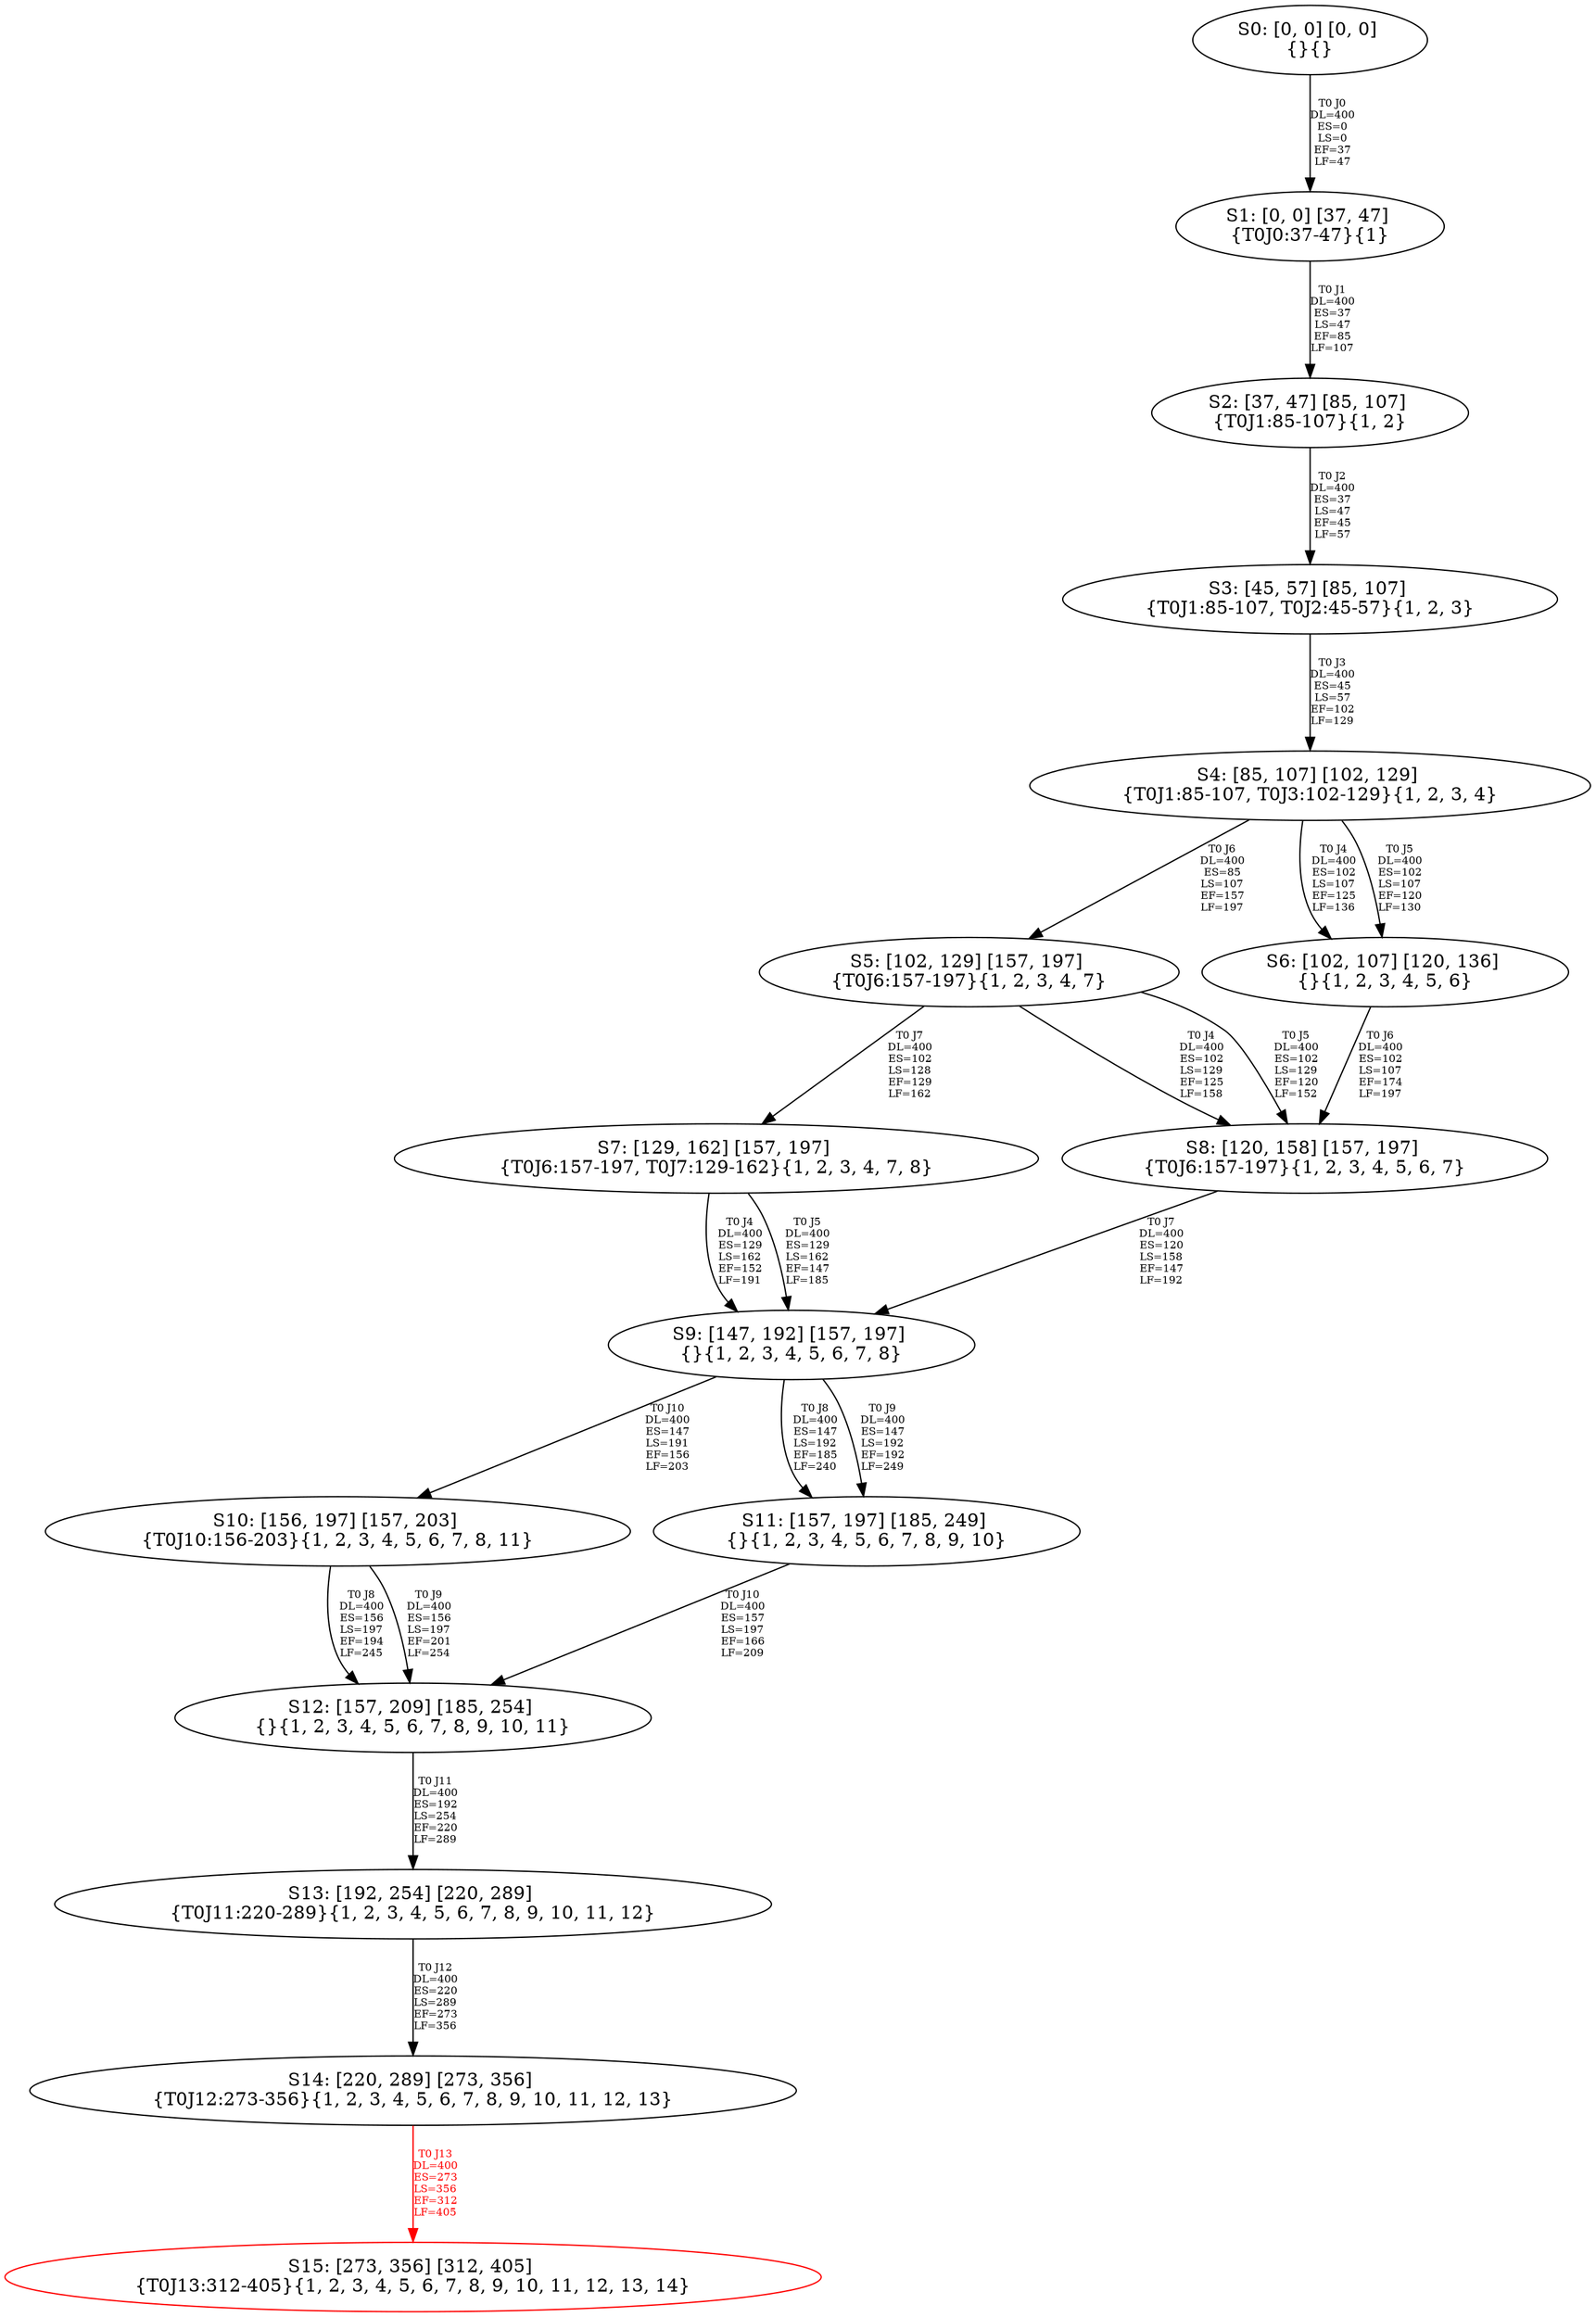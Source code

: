 digraph {
	S0[label="S0: [0, 0] [0, 0] \n{}{}"];
	S1[label="S1: [0, 0] [37, 47] \n{T0J0:37-47}{1}"];
	S2[label="S2: [37, 47] [85, 107] \n{T0J1:85-107}{1, 2}"];
	S3[label="S3: [45, 57] [85, 107] \n{T0J1:85-107, T0J2:45-57}{1, 2, 3}"];
	S4[label="S4: [85, 107] [102, 129] \n{T0J1:85-107, T0J3:102-129}{1, 2, 3, 4}"];
	S5[label="S5: [102, 129] [157, 197] \n{T0J6:157-197}{1, 2, 3, 4, 7}"];
	S6[label="S6: [102, 107] [120, 136] \n{}{1, 2, 3, 4, 5, 6}"];
	S7[label="S7: [129, 162] [157, 197] \n{T0J6:157-197, T0J7:129-162}{1, 2, 3, 4, 7, 8}"];
	S8[label="S8: [120, 158] [157, 197] \n{T0J6:157-197}{1, 2, 3, 4, 5, 6, 7}"];
	S9[label="S9: [147, 192] [157, 197] \n{}{1, 2, 3, 4, 5, 6, 7, 8}"];
	S10[label="S10: [156, 197] [157, 203] \n{T0J10:156-203}{1, 2, 3, 4, 5, 6, 7, 8, 11}"];
	S11[label="S11: [157, 197] [185, 249] \n{}{1, 2, 3, 4, 5, 6, 7, 8, 9, 10}"];
	S12[label="S12: [157, 209] [185, 254] \n{}{1, 2, 3, 4, 5, 6, 7, 8, 9, 10, 11}"];
	S13[label="S13: [192, 254] [220, 289] \n{T0J11:220-289}{1, 2, 3, 4, 5, 6, 7, 8, 9, 10, 11, 12}"];
	S14[label="S14: [220, 289] [273, 356] \n{T0J12:273-356}{1, 2, 3, 4, 5, 6, 7, 8, 9, 10, 11, 12, 13}"];
	S15[label="S15: [273, 356] [312, 405] \n{T0J13:312-405}{1, 2, 3, 4, 5, 6, 7, 8, 9, 10, 11, 12, 13, 14}"];
	S0 -> S1[label="T0 J0\nDL=400\nES=0\nLS=0\nEF=37\nLF=47",fontsize=8];
	S1 -> S2[label="T0 J1\nDL=400\nES=37\nLS=47\nEF=85\nLF=107",fontsize=8];
	S2 -> S3[label="T0 J2\nDL=400\nES=37\nLS=47\nEF=45\nLF=57",fontsize=8];
	S3 -> S4[label="T0 J3\nDL=400\nES=45\nLS=57\nEF=102\nLF=129",fontsize=8];
	S4 -> S6[label="T0 J4\nDL=400\nES=102\nLS=107\nEF=125\nLF=136",fontsize=8];
	S4 -> S6[label="T0 J5\nDL=400\nES=102\nLS=107\nEF=120\nLF=130",fontsize=8];
	S4 -> S5[label="T0 J6\nDL=400\nES=85\nLS=107\nEF=157\nLF=197",fontsize=8];
	S5 -> S8[label="T0 J4\nDL=400\nES=102\nLS=129\nEF=125\nLF=158",fontsize=8];
	S5 -> S8[label="T0 J5\nDL=400\nES=102\nLS=129\nEF=120\nLF=152",fontsize=8];
	S5 -> S7[label="T0 J7\nDL=400\nES=102\nLS=128\nEF=129\nLF=162",fontsize=8];
	S6 -> S8[label="T0 J6\nDL=400\nES=102\nLS=107\nEF=174\nLF=197",fontsize=8];
	S7 -> S9[label="T0 J4\nDL=400\nES=129\nLS=162\nEF=152\nLF=191",fontsize=8];
	S7 -> S9[label="T0 J5\nDL=400\nES=129\nLS=162\nEF=147\nLF=185",fontsize=8];
	S8 -> S9[label="T0 J7\nDL=400\nES=120\nLS=158\nEF=147\nLF=192",fontsize=8];
	S9 -> S11[label="T0 J8\nDL=400\nES=147\nLS=192\nEF=185\nLF=240",fontsize=8];
	S9 -> S11[label="T0 J9\nDL=400\nES=147\nLS=192\nEF=192\nLF=249",fontsize=8];
	S9 -> S10[label="T0 J10\nDL=400\nES=147\nLS=191\nEF=156\nLF=203",fontsize=8];
	S10 -> S12[label="T0 J8\nDL=400\nES=156\nLS=197\nEF=194\nLF=245",fontsize=8];
	S10 -> S12[label="T0 J9\nDL=400\nES=156\nLS=197\nEF=201\nLF=254",fontsize=8];
	S11 -> S12[label="T0 J10\nDL=400\nES=157\nLS=197\nEF=166\nLF=209",fontsize=8];
	S12 -> S13[label="T0 J11\nDL=400\nES=192\nLS=254\nEF=220\nLF=289",fontsize=8];
	S13 -> S14[label="T0 J12\nDL=400\nES=220\nLS=289\nEF=273\nLF=356",fontsize=8];
	S14 -> S15[label="T0 J13\nDL=400\nES=273\nLS=356\nEF=312\nLF=405",color=Red,fontcolor=Red,fontsize=8];
S15[color=Red];
}

